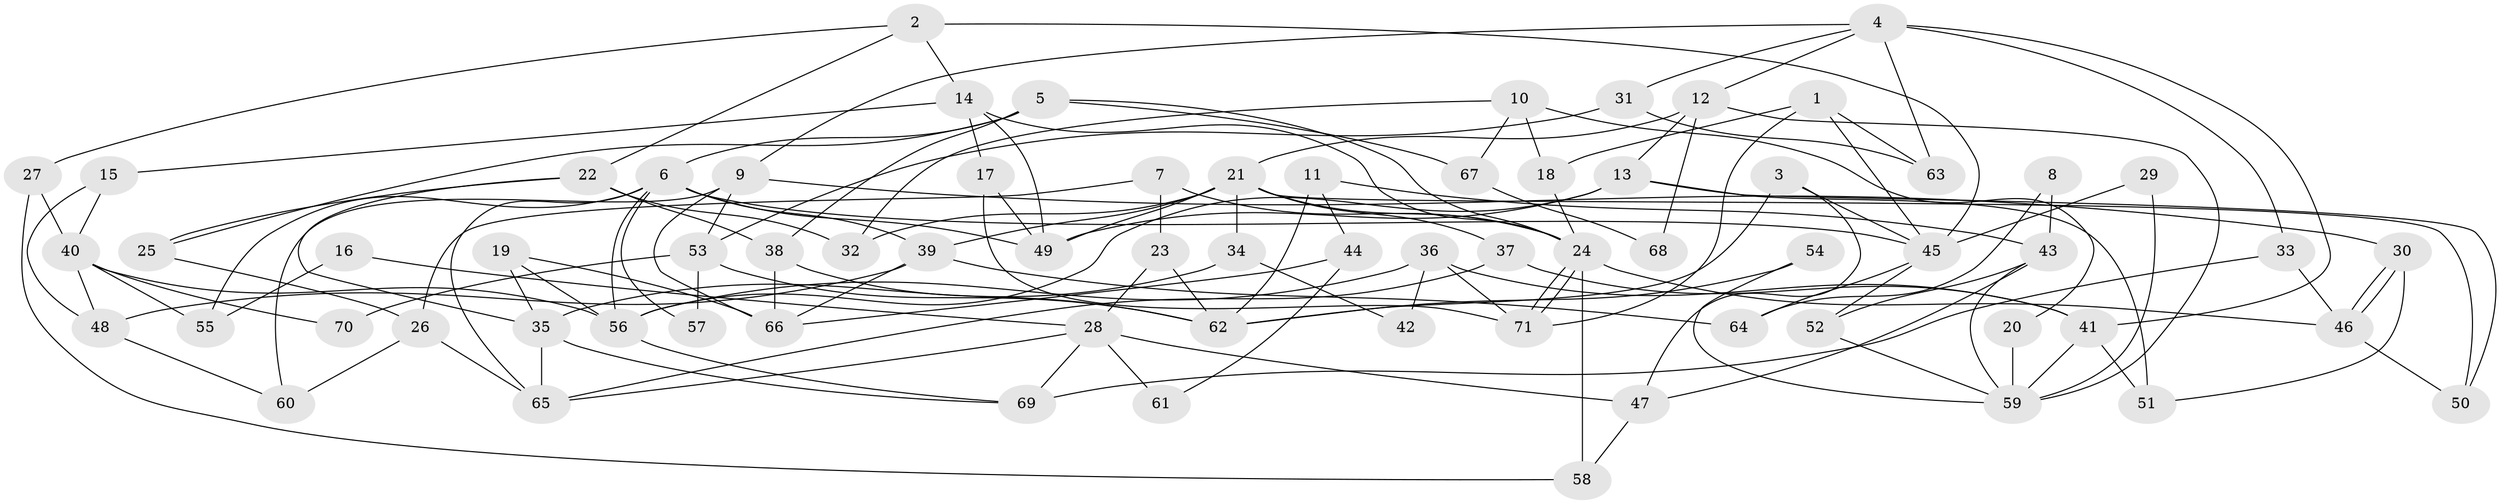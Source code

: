 // coarse degree distribution, {5: 0.09090909090909091, 6: 0.3181818181818182, 8: 0.045454545454545456, 7: 0.13636363636363635, 3: 0.22727272727272727, 9: 0.09090909090909091, 10: 0.045454545454545456, 4: 0.045454545454545456}
// Generated by graph-tools (version 1.1) at 2025/37/03/04/25 23:37:05]
// undirected, 71 vertices, 142 edges
graph export_dot {
  node [color=gray90,style=filled];
  1;
  2;
  3;
  4;
  5;
  6;
  7;
  8;
  9;
  10;
  11;
  12;
  13;
  14;
  15;
  16;
  17;
  18;
  19;
  20;
  21;
  22;
  23;
  24;
  25;
  26;
  27;
  28;
  29;
  30;
  31;
  32;
  33;
  34;
  35;
  36;
  37;
  38;
  39;
  40;
  41;
  42;
  43;
  44;
  45;
  46;
  47;
  48;
  49;
  50;
  51;
  52;
  53;
  54;
  55;
  56;
  57;
  58;
  59;
  60;
  61;
  62;
  63;
  64;
  65;
  66;
  67;
  68;
  69;
  70;
  71;
  1 -- 63;
  1 -- 45;
  1 -- 18;
  1 -- 71;
  2 -- 22;
  2 -- 14;
  2 -- 27;
  2 -- 45;
  3 -- 45;
  3 -- 62;
  3 -- 47;
  4 -- 41;
  4 -- 12;
  4 -- 9;
  4 -- 31;
  4 -- 33;
  4 -- 63;
  5 -- 6;
  5 -- 24;
  5 -- 25;
  5 -- 38;
  5 -- 67;
  6 -- 49;
  6 -- 39;
  6 -- 45;
  6 -- 55;
  6 -- 56;
  6 -- 57;
  6 -- 65;
  7 -- 24;
  7 -- 26;
  7 -- 23;
  8 -- 64;
  8 -- 43;
  9 -- 66;
  9 -- 30;
  9 -- 53;
  9 -- 60;
  10 -- 18;
  10 -- 32;
  10 -- 20;
  10 -- 67;
  11 -- 43;
  11 -- 62;
  11 -- 44;
  12 -- 21;
  12 -- 13;
  12 -- 59;
  12 -- 68;
  13 -- 56;
  13 -- 51;
  13 -- 49;
  13 -- 50;
  14 -- 24;
  14 -- 17;
  14 -- 15;
  14 -- 49;
  15 -- 40;
  15 -- 48;
  16 -- 28;
  16 -- 55;
  17 -- 71;
  17 -- 49;
  18 -- 24;
  19 -- 66;
  19 -- 35;
  19 -- 56;
  20 -- 59;
  21 -- 49;
  21 -- 50;
  21 -- 24;
  21 -- 32;
  21 -- 34;
  21 -- 37;
  21 -- 39;
  22 -- 35;
  22 -- 25;
  22 -- 32;
  22 -- 38;
  23 -- 28;
  23 -- 62;
  24 -- 71;
  24 -- 71;
  24 -- 46;
  24 -- 58;
  25 -- 26;
  26 -- 65;
  26 -- 60;
  27 -- 58;
  27 -- 40;
  28 -- 69;
  28 -- 65;
  28 -- 47;
  28 -- 61;
  29 -- 59;
  29 -- 45;
  30 -- 46;
  30 -- 46;
  30 -- 51;
  31 -- 53;
  31 -- 63;
  33 -- 46;
  33 -- 69;
  34 -- 35;
  34 -- 42;
  35 -- 69;
  35 -- 65;
  36 -- 56;
  36 -- 71;
  36 -- 41;
  36 -- 42;
  37 -- 41;
  37 -- 65;
  38 -- 62;
  38 -- 66;
  39 -- 48;
  39 -- 64;
  39 -- 66;
  40 -- 56;
  40 -- 48;
  40 -- 55;
  40 -- 70;
  41 -- 59;
  41 -- 51;
  43 -- 59;
  43 -- 47;
  43 -- 52;
  44 -- 66;
  44 -- 61;
  45 -- 52;
  45 -- 64;
  46 -- 50;
  47 -- 58;
  48 -- 60;
  52 -- 59;
  53 -- 62;
  53 -- 57;
  53 -- 70;
  54 -- 59;
  54 -- 62;
  56 -- 69;
  67 -- 68;
}
